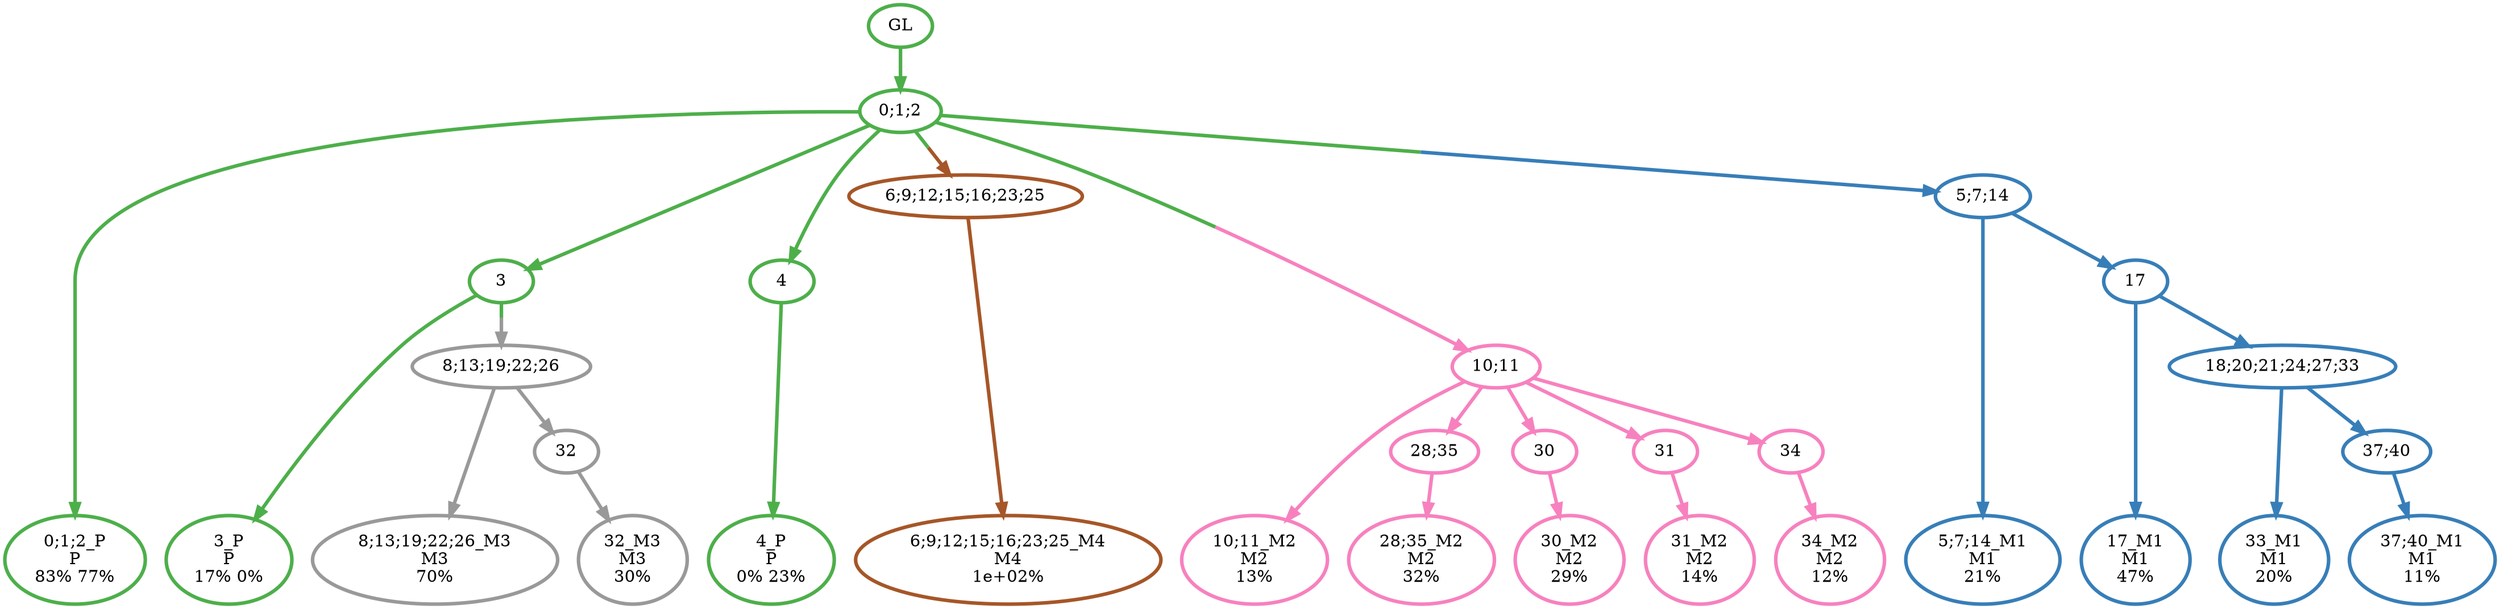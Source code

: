 digraph T {
	{
		rank=same
		28 [penwidth=3,colorscheme=set19,color=3,label="0;1;2_P\nP\n83% 77%"]
		26 [penwidth=3,colorscheme=set19,color=3,label="3_P\nP\n17% 0%"]
		24 [penwidth=3,colorscheme=set19,color=3,label="4_P\nP\n0% 23%"]
		23 [penwidth=3,colorscheme=set19,color=2,label="5;7;14_M1\nM1\n21%"]
		21 [penwidth=3,colorscheme=set19,color=2,label="17_M1\nM1\n47%"]
		19 [penwidth=3,colorscheme=set19,color=2,label="33_M1\nM1\n20%"]
		17 [penwidth=3,colorscheme=set19,color=2,label="37;40_M1\nM1\n11%"]
		16 [penwidth=3,colorscheme=set19,color=8,label="10;11_M2\nM2\n13%"]
		14 [penwidth=3,colorscheme=set19,color=8,label="28;35_M2\nM2\n32%"]
		12 [penwidth=3,colorscheme=set19,color=8,label="30_M2\nM2\n29%"]
		10 [penwidth=3,colorscheme=set19,color=8,label="31_M2\nM2\n14%"]
		8 [penwidth=3,colorscheme=set19,color=8,label="34_M2\nM2\n12%"]
		7 [penwidth=3,colorscheme=set19,color=9,label="8;13;19;22;26_M3\nM3\n70%"]
		5 [penwidth=3,colorscheme=set19,color=9,label="32_M3\nM3\n30%"]
		4 [penwidth=3,colorscheme=set19,color=7,label="6;9;12;15;16;23;25_M4\nM4\n1e+02%"]
	}
	30 [penwidth=3,colorscheme=set19,color=3,label="GL"]
	29 [penwidth=3,colorscheme=set19,color=3,label="0;1;2"]
	27 [penwidth=3,colorscheme=set19,color=3,label="3"]
	25 [penwidth=3,colorscheme=set19,color=3,label="4"]
	22 [penwidth=3,colorscheme=set19,color=2,label="17"]
	20 [penwidth=3,colorscheme=set19,color=2,label="18;20;21;24;27;33"]
	18 [penwidth=3,colorscheme=set19,color=2,label="37;40"]
	15 [penwidth=3,colorscheme=set19,color=8,label="28;35"]
	13 [penwidth=3,colorscheme=set19,color=8,label="30"]
	11 [penwidth=3,colorscheme=set19,color=8,label="31"]
	9 [penwidth=3,colorscheme=set19,color=8,label="34"]
	6 [penwidth=3,colorscheme=set19,color=9,label="32"]
	3 [penwidth=3,colorscheme=set19,color=7,label="6;9;12;15;16;23;25"]
	2 [penwidth=3,colorscheme=set19,color=9,label="8;13;19;22;26"]
	1 [penwidth=3,colorscheme=set19,color=8,label="10;11"]
	0 [penwidth=3,colorscheme=set19,color=2,label="5;7;14"]
	30 -> 29 [penwidth=3,colorscheme=set19,color=3]
	29 -> 28 [penwidth=3,colorscheme=set19,color=3]
	29 -> 27 [penwidth=3,colorscheme=set19,color=3]
	29 -> 25 [penwidth=3,colorscheme=set19,color=3]
	29 -> 3 [penwidth=3,colorscheme=set19,color="3;0.5:7"]
	29 -> 1 [penwidth=3,colorscheme=set19,color="3;0.5:8"]
	29 -> 0 [penwidth=3,colorscheme=set19,color="3;0.5:2"]
	27 -> 26 [penwidth=3,colorscheme=set19,color=3]
	27 -> 2 [penwidth=3,colorscheme=set19,color="3;0.5:9"]
	25 -> 24 [penwidth=3,colorscheme=set19,color=3]
	22 -> 21 [penwidth=3,colorscheme=set19,color=2]
	22 -> 20 [penwidth=3,colorscheme=set19,color=2]
	20 -> 19 [penwidth=3,colorscheme=set19,color=2]
	20 -> 18 [penwidth=3,colorscheme=set19,color=2]
	18 -> 17 [penwidth=3,colorscheme=set19,color=2]
	15 -> 14 [penwidth=3,colorscheme=set19,color=8]
	13 -> 12 [penwidth=3,colorscheme=set19,color=8]
	11 -> 10 [penwidth=3,colorscheme=set19,color=8]
	9 -> 8 [penwidth=3,colorscheme=set19,color=8]
	6 -> 5 [penwidth=3,colorscheme=set19,color=9]
	3 -> 4 [penwidth=3,colorscheme=set19,color=7]
	2 -> 7 [penwidth=3,colorscheme=set19,color=9]
	2 -> 6 [penwidth=3,colorscheme=set19,color=9]
	1 -> 16 [penwidth=3,colorscheme=set19,color=8]
	1 -> 15 [penwidth=3,colorscheme=set19,color=8]
	1 -> 13 [penwidth=3,colorscheme=set19,color=8]
	1 -> 11 [penwidth=3,colorscheme=set19,color=8]
	1 -> 9 [penwidth=3,colorscheme=set19,color=8]
	0 -> 23 [penwidth=3,colorscheme=set19,color=2]
	0 -> 22 [penwidth=3,colorscheme=set19,color=2]
}
